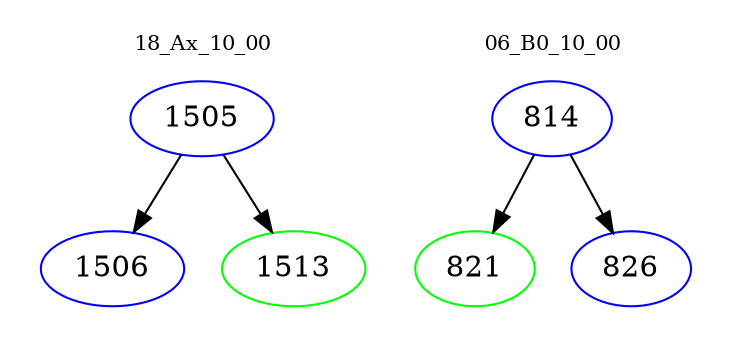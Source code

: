 digraph{
subgraph cluster_0 {
color = white
label = "18_Ax_10_00";
fontsize=10;
T0_1505 [label="1505", color="blue"]
T0_1505 -> T0_1506 [color="black"]
T0_1506 [label="1506", color="blue"]
T0_1505 -> T0_1513 [color="black"]
T0_1513 [label="1513", color="green"]
}
subgraph cluster_1 {
color = white
label = "06_B0_10_00";
fontsize=10;
T1_814 [label="814", color="blue"]
T1_814 -> T1_821 [color="black"]
T1_821 [label="821", color="green"]
T1_814 -> T1_826 [color="black"]
T1_826 [label="826", color="blue"]
}
}
